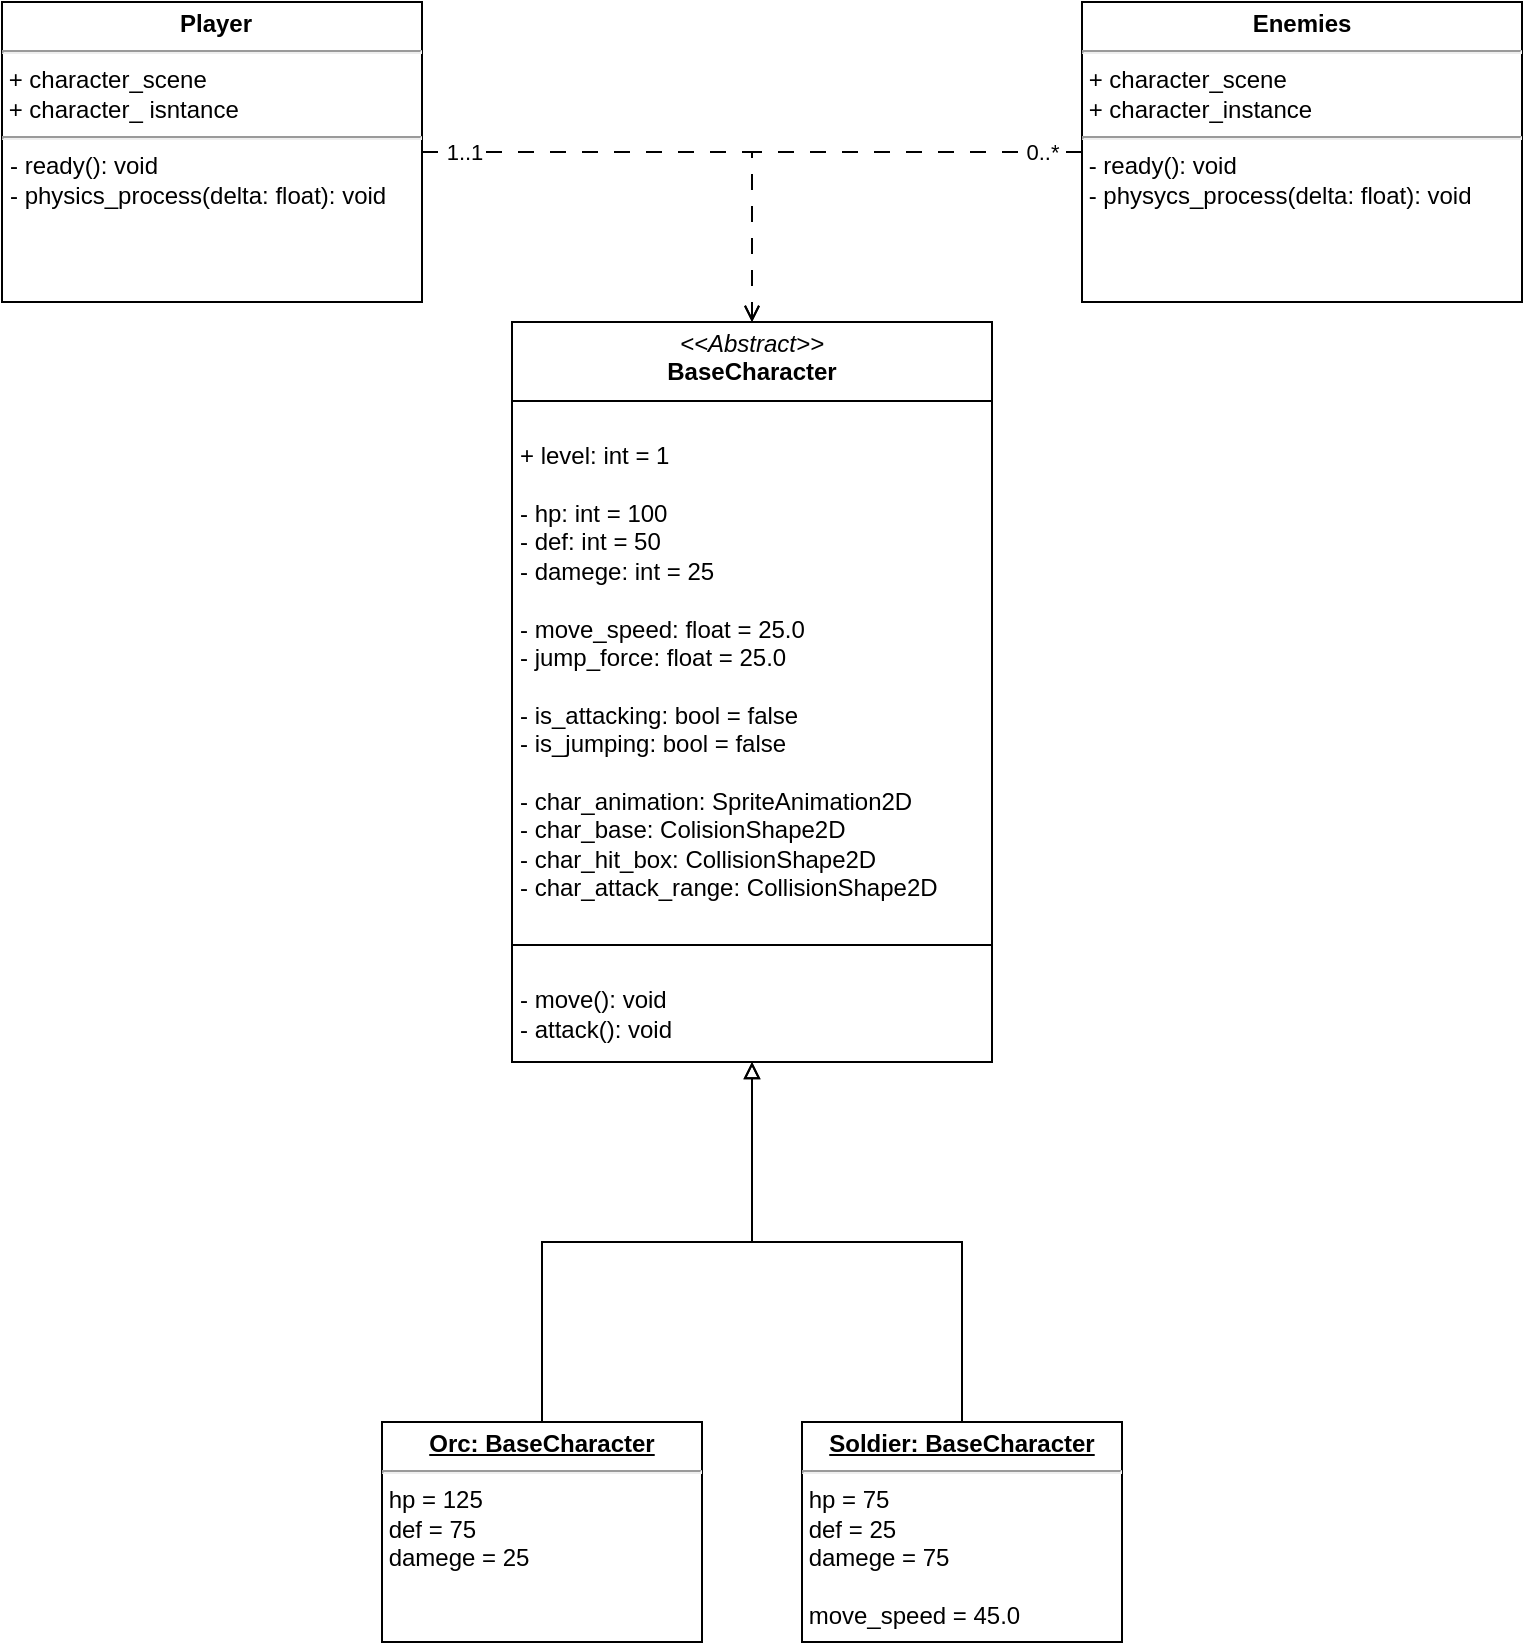 <mxfile version="26.2.13">
  <diagram name="Page-1" id="n8e8kMA2j5OnUZbYNx1V">
    <mxGraphModel dx="1190" dy="760" grid="1" gridSize="10" guides="1" tooltips="1" connect="1" arrows="1" fold="1" page="1" pageScale="1" pageWidth="850" pageHeight="1100" math="0" shadow="0">
      <root>
        <mxCell id="0" />
        <mxCell id="1" parent="0" />
        <mxCell id="SZxzxfozEIBSdxa4nGFY-8" style="edgeStyle=orthogonalEdgeStyle;rounded=0;orthogonalLoop=1;jettySize=auto;html=1;exitX=0.5;exitY=0;exitDx=0;exitDy=0;entryX=0.5;entryY=1;entryDx=0;entryDy=0;endArrow=block;endFill=0;" edge="1" parent="1" source="SZxzxfozEIBSdxa4nGFY-5" target="SZxzxfozEIBSdxa4nGFY-6">
          <mxGeometry relative="1" as="geometry" />
        </mxCell>
        <mxCell id="SZxzxfozEIBSdxa4nGFY-5" value="&lt;p style=&quot;margin:0px;margin-top:4px;text-align:center;&quot;&gt;&lt;b&gt;&lt;u&gt;Orc: BaseCharacter&lt;/u&gt;&lt;/b&gt;&lt;/p&gt;&lt;hr&gt;&amp;nbsp;hp = 125&lt;div&gt;&amp;nbsp;def = 75&lt;/div&gt;&lt;div&gt;&amp;nbsp;damege = 25&lt;/div&gt;" style="verticalAlign=top;align=left;overflow=fill;html=1;whiteSpace=wrap;" vertex="1" parent="1">
          <mxGeometry x="240" y="740" width="160" height="110" as="geometry" />
        </mxCell>
        <mxCell id="SZxzxfozEIBSdxa4nGFY-6" value="&lt;p style=&quot;margin:0px;margin-top:4px;text-align:center;&quot;&gt;&lt;i&gt;&amp;lt;&amp;lt;Abstract&amp;gt;&amp;gt;&lt;/i&gt;&lt;br&gt;&lt;b&gt;BaseCharacter&lt;/b&gt;&lt;/p&gt;&lt;hr size=&quot;1&quot; style=&quot;border-style:solid;&quot;&gt;&lt;p style=&quot;margin:0px;margin-left:4px;&quot;&gt;&lt;br&gt;&lt;/p&gt;&lt;p style=&quot;margin:0px;margin-left:4px;&quot;&gt;+ level: int = 1&lt;/p&gt;&lt;p style=&quot;margin:0px;margin-left:4px;&quot;&gt;&lt;br&gt;- hp: int = 100&lt;/p&gt;&lt;p style=&quot;margin:0px;margin-left:4px;&quot;&gt;- def: int = 50&lt;/p&gt;&lt;p style=&quot;margin:0px;margin-left:4px;&quot;&gt;- damege: int = 25&lt;/p&gt;&lt;p style=&quot;margin:0px;margin-left:4px;&quot;&gt;&lt;br&gt;&lt;/p&gt;&lt;p style=&quot;margin:0px;margin-left:4px;&quot;&gt;- move_speed: float = 25.0&lt;/p&gt;&lt;p style=&quot;margin:0px;margin-left:4px;&quot;&gt;- jump_force: float = 25.0&lt;/p&gt;&lt;p style=&quot;margin:0px;margin-left:4px;&quot;&gt;&lt;br&gt;&lt;/p&gt;&lt;p style=&quot;margin:0px;margin-left:4px;&quot;&gt;- is_attacking: bool = false&lt;/p&gt;&lt;p style=&quot;margin:0px;margin-left:4px;&quot;&gt;- is_jumping: bool = false&lt;/p&gt;&lt;p style=&quot;margin:0px;margin-left:4px;&quot;&gt;&lt;br&gt;&lt;/p&gt;&lt;p style=&quot;margin:0px;margin-left:4px;&quot;&gt;- char_animation: SpriteAnimation2D&lt;/p&gt;&lt;p style=&quot;margin:0px;margin-left:4px;&quot;&gt;&lt;span style=&quot;background-color: transparent; color: light-dark(rgb(0, 0, 0), rgb(255, 255, 255));&quot;&gt;- char_base: ColisionShape2D&lt;/span&gt;&lt;/p&gt;&lt;p style=&quot;margin:0px;margin-left:4px;&quot;&gt;- char_hit_box: CollisionShape2D&lt;/p&gt;&lt;p style=&quot;margin: 0px 0px 0px 4px;&quot;&gt;- char_attack_range: CollisionShape2D&lt;/p&gt;&lt;div&gt;&lt;br&gt;&lt;/div&gt;&lt;hr size=&quot;1&quot; style=&quot;border-style:solid;&quot;&gt;&lt;p style=&quot;margin:0px;margin-left:4px;&quot;&gt;&lt;br&gt;&lt;/p&gt;&lt;p style=&quot;margin:0px;margin-left:4px;&quot;&gt;- move(): void&lt;/p&gt;&lt;p style=&quot;margin:0px;margin-left:4px;&quot;&gt;- attack(): void&lt;/p&gt;" style="verticalAlign=top;align=left;overflow=fill;html=1;whiteSpace=wrap;autosize=1;resizeHeight=1;resizeWidth=1;collapsible=0;container=0;" vertex="1" parent="1">
          <mxGeometry x="305" y="190" width="240" height="370" as="geometry">
            <mxRectangle x="320" y="200" width="250" height="320" as="alternateBounds" />
          </mxGeometry>
        </mxCell>
        <mxCell id="SZxzxfozEIBSdxa4nGFY-9" style="edgeStyle=orthogonalEdgeStyle;rounded=0;orthogonalLoop=1;jettySize=auto;html=1;exitX=0.5;exitY=0;exitDx=0;exitDy=0;entryX=0.5;entryY=1;entryDx=0;entryDy=0;endArrow=block;endFill=0;" edge="1" parent="1" source="SZxzxfozEIBSdxa4nGFY-7" target="SZxzxfozEIBSdxa4nGFY-6">
          <mxGeometry relative="1" as="geometry" />
        </mxCell>
        <mxCell id="SZxzxfozEIBSdxa4nGFY-7" value="&lt;p style=&quot;margin:0px;margin-top:4px;text-align:center;&quot;&gt;&lt;b&gt;&lt;u&gt;Soldier: BaseCharacter&lt;/u&gt;&lt;/b&gt;&lt;/p&gt;&lt;hr&gt;&amp;nbsp;hp = 75&lt;div&gt;&amp;nbsp;def = 25&lt;/div&gt;&lt;div&gt;&amp;nbsp;damege = 75&lt;/div&gt;&lt;div&gt;&lt;br&gt;&lt;/div&gt;&lt;div&gt;&amp;nbsp;move_speed = 45.0&lt;/div&gt;" style="verticalAlign=top;align=left;overflow=fill;html=1;whiteSpace=wrap;" vertex="1" parent="1">
          <mxGeometry x="450" y="740" width="160" height="110" as="geometry" />
        </mxCell>
        <mxCell id="SZxzxfozEIBSdxa4nGFY-24" style="edgeStyle=orthogonalEdgeStyle;rounded=0;orthogonalLoop=1;jettySize=auto;html=1;entryX=0.5;entryY=0;entryDx=0;entryDy=0;dashed=1;dashPattern=8 8;endArrow=open;endFill=0;" edge="1" parent="1" source="SZxzxfozEIBSdxa4nGFY-23" target="SZxzxfozEIBSdxa4nGFY-6">
          <mxGeometry relative="1" as="geometry" />
        </mxCell>
        <mxCell id="SZxzxfozEIBSdxa4nGFY-32" value="1..1" style="edgeLabel;html=1;align=center;verticalAlign=middle;resizable=0;points=[];" vertex="1" connectable="0" parent="SZxzxfozEIBSdxa4nGFY-24">
          <mxGeometry x="-0.891" y="-2" relative="1" as="geometry">
            <mxPoint x="7" y="-2" as="offset" />
          </mxGeometry>
        </mxCell>
        <mxCell id="SZxzxfozEIBSdxa4nGFY-23" value="&lt;p style=&quot;margin:0px;margin-top:4px;text-align:center;&quot;&gt;&lt;/p&gt;&lt;p style=&quot;text-align: center; margin: 0px 0px 0px 4px;&quot;&gt;&lt;b&gt;Player&lt;/b&gt;&lt;/p&gt;&lt;hr&gt;&amp;nbsp;+ character_scene&lt;div&gt;&amp;nbsp;+ character_ isntance&lt;br&gt;&lt;p style=&quot;margin:0px;margin-left:4px;&quot;&gt;&lt;/p&gt;&lt;hr&gt;&lt;p style=&quot;margin:0px;margin-left:4px;&quot;&gt;- ready(): void&lt;/p&gt;&lt;p style=&quot;margin:0px;margin-left:4px;&quot;&gt;- physics_process(delta: float): void&lt;/p&gt;&lt;/div&gt;" style="verticalAlign=top;align=left;overflow=fill;html=1;whiteSpace=wrap;autosize=1;resizeWidth=1;resizeHeight=1;fixedWidth=1;strokeColor=default;fontFamily=Helvetica;fontSize=12;fontColor=default;fillColor=default;" vertex="1" parent="1">
          <mxGeometry x="50" y="30" width="210" height="150" as="geometry" />
        </mxCell>
        <mxCell id="SZxzxfozEIBSdxa4nGFY-26" style="edgeStyle=orthogonalEdgeStyle;rounded=0;orthogonalLoop=1;jettySize=auto;html=1;entryX=0.5;entryY=0;entryDx=0;entryDy=0;startArrow=none;startFill=0;dashed=1;dashPattern=8 8;endArrow=open;endFill=0;" edge="1" parent="1" source="SZxzxfozEIBSdxa4nGFY-25" target="SZxzxfozEIBSdxa4nGFY-6">
          <mxGeometry relative="1" as="geometry" />
        </mxCell>
        <mxCell id="SZxzxfozEIBSdxa4nGFY-33" value="0&lt;span style=&quot;background-color: light-dark(#ffffff, var(--ge-dark-color, #121212)); color: light-dark(rgb(0, 0, 0), rgb(255, 255, 255));&quot;&gt;..*&lt;/span&gt;" style="edgeLabel;html=1;align=center;verticalAlign=middle;resizable=0;points=[];" vertex="1" connectable="0" parent="SZxzxfozEIBSdxa4nGFY-26">
          <mxGeometry x="-0.893" relative="1" as="geometry">
            <mxPoint x="-7" as="offset" />
          </mxGeometry>
        </mxCell>
        <mxCell id="SZxzxfozEIBSdxa4nGFY-25" value="&lt;p style=&quot;margin:0px;margin-top:4px;text-align:center;&quot;&gt;&lt;b&gt;Enemies&lt;/b&gt;&lt;/p&gt;&lt;hr&gt;&amp;nbsp;+ character_scene&lt;div&gt;&amp;nbsp;+ character_instance&lt;br&gt;&lt;hr&gt;&amp;nbsp;&lt;span style=&quot;background-color: transparent; color: light-dark(rgb(0, 0, 0), rgb(255, 255, 255));&quot;&gt;- ready(): void&lt;/span&gt;&lt;div&gt;&lt;div&gt;&amp;nbsp;- physycs_process(delta: float): void&lt;/div&gt;&lt;/div&gt;&lt;/div&gt;" style="verticalAlign=top;align=left;overflow=fill;html=1;whiteSpace=wrap;resizeHeight=1;resizeWidth=1;autosize=1;autosizeGrid=1;" vertex="1" parent="1">
          <mxGeometry x="590" y="30" width="220" height="150" as="geometry" />
        </mxCell>
      </root>
    </mxGraphModel>
  </diagram>
</mxfile>
